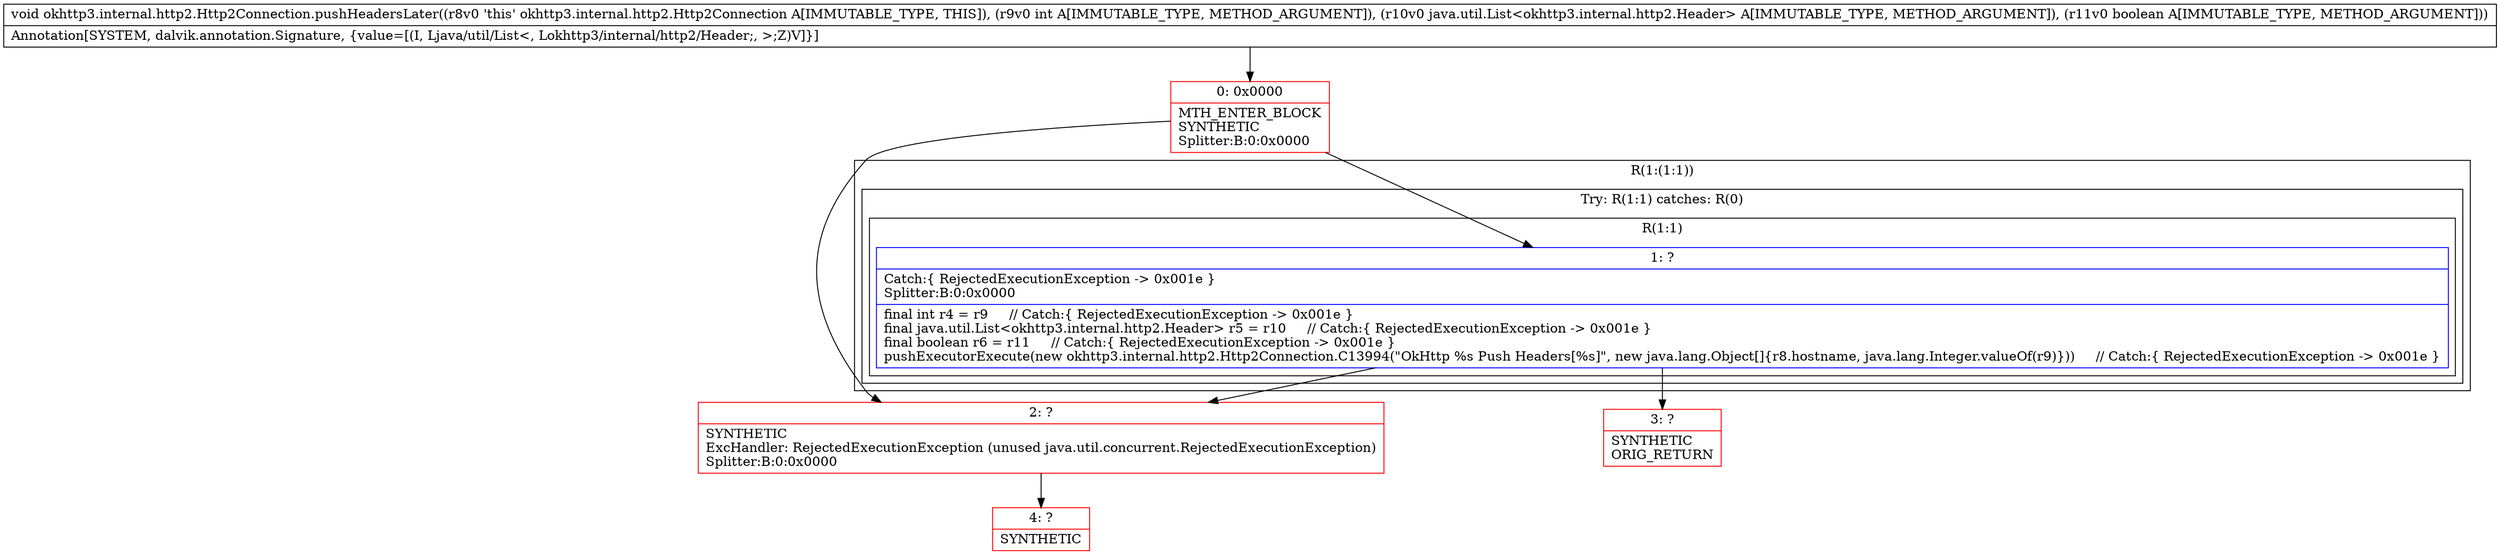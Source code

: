 digraph "CFG forokhttp3.internal.http2.Http2Connection.pushHeadersLater(ILjava\/util\/List;Z)V" {
subgraph cluster_Region_1002052366 {
label = "R(1:(1:1))";
node [shape=record,color=blue];
subgraph cluster_TryCatchRegion_127209506 {
label = "Try: R(1:1) catches: R(0)";
node [shape=record,color=blue];
subgraph cluster_Region_1045222050 {
label = "R(1:1)";
node [shape=record,color=blue];
Node_1 [shape=record,label="{1\:\ ?|Catch:\{ RejectedExecutionException \-\> 0x001e \}\lSplitter:B:0:0x0000\l|final int r4 = r9     \/\/ Catch:\{ RejectedExecutionException \-\> 0x001e \}\lfinal java.util.List\<okhttp3.internal.http2.Header\> r5 = r10     \/\/ Catch:\{ RejectedExecutionException \-\> 0x001e \}\lfinal boolean r6 = r11     \/\/ Catch:\{ RejectedExecutionException \-\> 0x001e \}\lpushExecutorExecute(new okhttp3.internal.http2.Http2Connection.C13994(\"OkHttp %s Push Headers[%s]\", new java.lang.Object[]\{r8.hostname, java.lang.Integer.valueOf(r9)\}))     \/\/ Catch:\{ RejectedExecutionException \-\> 0x001e \}\l}"];
}
subgraph cluster_Region_904091152 {
label = "R(0) | ExcHandler: RejectedExecutionException (unused java.util.concurrent.RejectedExecutionException)\l";
node [shape=record,color=blue];
}
}
}
subgraph cluster_Region_904091152 {
label = "R(0) | ExcHandler: RejectedExecutionException (unused java.util.concurrent.RejectedExecutionException)\l";
node [shape=record,color=blue];
}
Node_0 [shape=record,color=red,label="{0\:\ 0x0000|MTH_ENTER_BLOCK\lSYNTHETIC\lSplitter:B:0:0x0000\l}"];
Node_2 [shape=record,color=red,label="{2\:\ ?|SYNTHETIC\lExcHandler: RejectedExecutionException (unused java.util.concurrent.RejectedExecutionException)\lSplitter:B:0:0x0000\l}"];
Node_3 [shape=record,color=red,label="{3\:\ ?|SYNTHETIC\lORIG_RETURN\l}"];
Node_4 [shape=record,color=red,label="{4\:\ ?|SYNTHETIC\l}"];
MethodNode[shape=record,label="{void okhttp3.internal.http2.Http2Connection.pushHeadersLater((r8v0 'this' okhttp3.internal.http2.Http2Connection A[IMMUTABLE_TYPE, THIS]), (r9v0 int A[IMMUTABLE_TYPE, METHOD_ARGUMENT]), (r10v0 java.util.List\<okhttp3.internal.http2.Header\> A[IMMUTABLE_TYPE, METHOD_ARGUMENT]), (r11v0 boolean A[IMMUTABLE_TYPE, METHOD_ARGUMENT]))  | Annotation[SYSTEM, dalvik.annotation.Signature, \{value=[(I, Ljava\/util\/List\<, Lokhttp3\/internal\/http2\/Header;, \>;Z)V]\}]\l}"];
MethodNode -> Node_0;
Node_1 -> Node_2;
Node_1 -> Node_3;
Node_0 -> Node_1;
Node_0 -> Node_2;
Node_2 -> Node_4;
}

